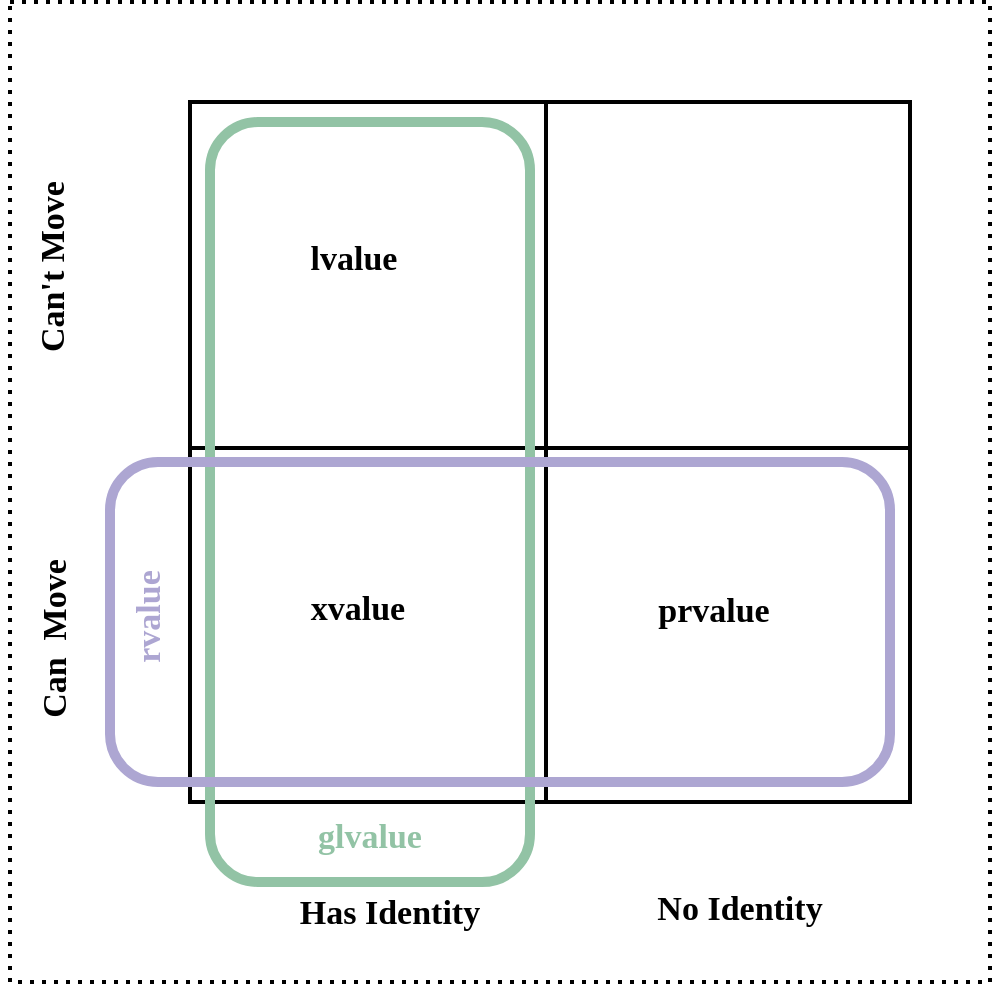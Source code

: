 <mxfile version="12.5.5" type="device"><diagram id="INA71noBTIXwVDzcqwBW" name="Page-1"><mxGraphModel dx="1472" dy="2100" grid="1" gridSize="10" guides="1" tooltips="1" connect="1" arrows="1" fold="1" page="1" pageScale="1" pageWidth="850" pageHeight="1100" math="0" shadow="0"><root><mxCell id="0"/><mxCell id="1" parent="0"/><mxCell id="-DIrQIPHo26oxaKhP44r-8" value="" style="shape=internalStorage;whiteSpace=wrap;html=1;backgroundOutline=1;dx=178;dy=173;strokeWidth=2;" vertex="1" parent="1"><mxGeometry x="280" y="-200" width="360" height="350" as="geometry"/></mxCell><mxCell id="-DIrQIPHo26oxaKhP44r-9" value="&lt;div style=&quot;font-size: 17px;&quot;&gt;Can&amp;nbsp; Move&lt;/div&gt;&lt;div style=&quot;font-size: 17px;&quot;&gt;&lt;br style=&quot;font-size: 17px;&quot;&gt;&lt;/div&gt;" style="text;html=1;strokeColor=none;fillColor=none;align=center;verticalAlign=middle;whiteSpace=wrap;rounded=0;rotation=270;fontSize=17;fontFamily=Verdana;fontStyle=1" vertex="1" parent="1"><mxGeometry x="154.75" y="42.25" width="135" height="52.5" as="geometry"/></mxCell><mxCell id="-DIrQIPHo26oxaKhP44r-10" value="&lt;div&gt;Can't Move&lt;/div&gt;" style="text;html=1;strokeColor=none;fillColor=none;align=center;verticalAlign=middle;whiteSpace=wrap;rounded=0;rotation=270;fontSize=17;fontFamily=Verdana;fontStyle=1" vertex="1" parent="1"><mxGeometry x="143.75" y="-143.75" width="135" height="52.5" as="geometry"/></mxCell><mxCell id="-DIrQIPHo26oxaKhP44r-12" value="No Identity" style="text;html=1;strokeColor=none;fillColor=none;align=center;verticalAlign=middle;whiteSpace=wrap;rounded=0;fontFamily=Verdana;fontSize=17;fontStyle=1" vertex="1" parent="1"><mxGeometry x="490" y="194" width="130" height="20" as="geometry"/></mxCell><mxCell id="-DIrQIPHo26oxaKhP44r-13" value="Has Identity" style="text;html=1;strokeColor=none;fillColor=none;align=center;verticalAlign=middle;whiteSpace=wrap;rounded=0;fontFamily=Verdana;fontSize=17;fontStyle=1" vertex="1" parent="1"><mxGeometry x="315" y="196" width="130" height="20" as="geometry"/></mxCell><mxCell id="-DIrQIPHo26oxaKhP44r-15" value="lvalue" style="text;html=1;strokeColor=none;fillColor=none;align=center;verticalAlign=middle;whiteSpace=wrap;rounded=0;fontFamily=Verdana;fontSize=17;fontStyle=1" vertex="1" parent="1"><mxGeometry x="332" y="-130.75" width="60" height="20" as="geometry"/></mxCell><mxCell id="-DIrQIPHo26oxaKhP44r-16" value="xvalue" style="text;html=1;strokeColor=none;fillColor=none;align=center;verticalAlign=middle;whiteSpace=wrap;rounded=0;fontFamily=Verdana;fontSize=17;fontStyle=1" vertex="1" parent="1"><mxGeometry x="334" y="44.25" width="60" height="20" as="geometry"/></mxCell><mxCell id="-DIrQIPHo26oxaKhP44r-17" value="prvalue" style="text;html=1;strokeColor=none;fillColor=none;align=center;verticalAlign=middle;whiteSpace=wrap;rounded=0;fontFamily=Verdana;fontSize=17;fontStyle=1" vertex="1" parent="1"><mxGeometry x="512" y="45.25" width="60" height="20" as="geometry"/></mxCell><mxCell id="-DIrQIPHo26oxaKhP44r-18" value="" style="rounded=1;whiteSpace=wrap;html=1;fontFamily=Verdana;fontSize=17;fillColor=none;strokeColor=#92c3a5;strokeWidth=5;" vertex="1" parent="1"><mxGeometry x="290" y="-190" width="160" height="380" as="geometry"/></mxCell><mxCell id="-DIrQIPHo26oxaKhP44r-20" value="" style="rounded=1;whiteSpace=wrap;html=1;strokeColor=#ada6d2;strokeWidth=5;fillColor=none;fontFamily=Verdana;fontSize=17;" vertex="1" parent="1"><mxGeometry x="240" y="-20" width="390" height="160" as="geometry"/></mxCell><mxCell id="-DIrQIPHo26oxaKhP44r-21" value="glvalue" style="text;html=1;align=center;verticalAlign=middle;whiteSpace=wrap;rounded=0;fontFamily=Verdana;fontSize=17;fillColor=none;strokeWidth=3;fontStyle=1;fontColor=#92c3a5;" vertex="1" parent="1"><mxGeometry x="330" y="153" width="80" height="30" as="geometry"/></mxCell><mxCell id="-DIrQIPHo26oxaKhP44r-24" value="rvalue" style="text;html=1;strokeColor=none;fillColor=none;align=center;verticalAlign=middle;whiteSpace=wrap;rounded=0;fontFamily=Verdana;fontSize=17;fontColor=#ada6d2;fontStyle=1;rotation=270;" vertex="1" parent="1"><mxGeometry x="220" y="47.25" width="80" height="20" as="geometry"/></mxCell><mxCell id="-DIrQIPHo26oxaKhP44r-28" value="" style="whiteSpace=wrap;html=1;aspect=fixed;rounded=0;dashed=1;dashPattern=1 2;strokeColor=#000000;strokeWidth=2;fillColor=none;fontFamily=Verdana;fontSize=17;fontColor=#000000;" vertex="1" parent="1"><mxGeometry x="190" y="-250" width="490" height="490" as="geometry"/></mxCell></root></mxGraphModel></diagram></mxfile>